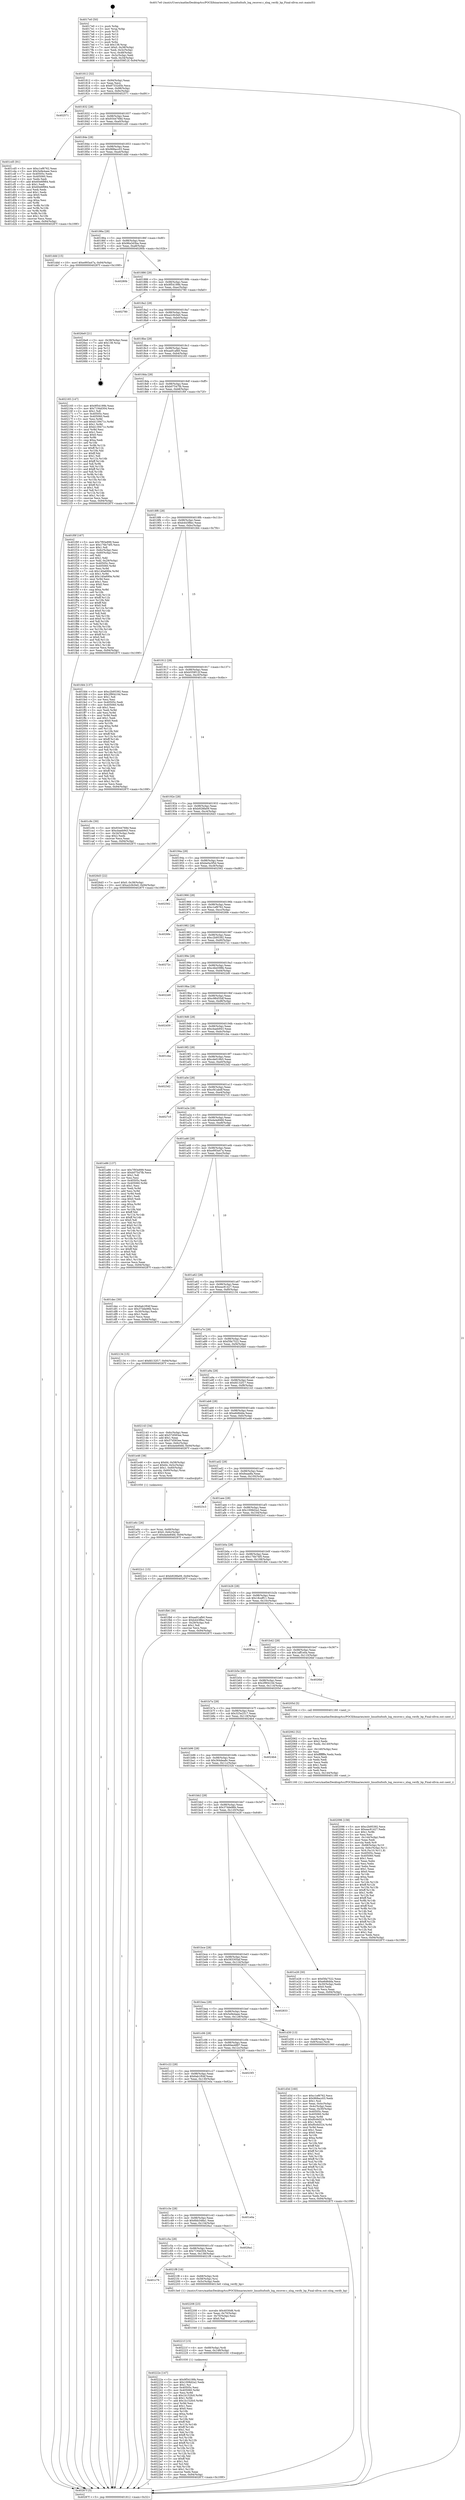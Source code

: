 digraph "0x4017e0" {
  label = "0x4017e0 (/mnt/c/Users/mathe/Desktop/tcc/POCII/binaries/extr_linuxfsxfsxfs_log_recover.c_xlog_verify_bp_Final-ollvm.out::main(0))"
  labelloc = "t"
  node[shape=record]

  Entry [label="",width=0.3,height=0.3,shape=circle,fillcolor=black,style=filled]
  "0x401812" [label="{
     0x401812 [32]\l
     | [instrs]\l
     &nbsp;&nbsp;0x401812 \<+6\>: mov -0x94(%rbp),%eax\l
     &nbsp;&nbsp;0x401818 \<+2\>: mov %eax,%ecx\l
     &nbsp;&nbsp;0x40181a \<+6\>: sub $0x87332d5b,%ecx\l
     &nbsp;&nbsp;0x401820 \<+6\>: mov %eax,-0x98(%rbp)\l
     &nbsp;&nbsp;0x401826 \<+6\>: mov %ecx,-0x9c(%rbp)\l
     &nbsp;&nbsp;0x40182c \<+6\>: je 0000000000402571 \<main+0xd91\>\l
  }"]
  "0x402571" [label="{
     0x402571\l
  }", style=dashed]
  "0x401832" [label="{
     0x401832 [28]\l
     | [instrs]\l
     &nbsp;&nbsp;0x401832 \<+5\>: jmp 0000000000401837 \<main+0x57\>\l
     &nbsp;&nbsp;0x401837 \<+6\>: mov -0x98(%rbp),%eax\l
     &nbsp;&nbsp;0x40183d \<+5\>: sub $0x9344768d,%eax\l
     &nbsp;&nbsp;0x401842 \<+6\>: mov %eax,-0xa0(%rbp)\l
     &nbsp;&nbsp;0x401848 \<+6\>: je 0000000000401cd5 \<main+0x4f5\>\l
  }"]
  Exit [label="",width=0.3,height=0.3,shape=circle,fillcolor=black,style=filled,peripheries=2]
  "0x401cd5" [label="{
     0x401cd5 [91]\l
     | [instrs]\l
     &nbsp;&nbsp;0x401cd5 \<+5\>: mov $0xc1ef6762,%eax\l
     &nbsp;&nbsp;0x401cda \<+5\>: mov $0x5e9e4aee,%ecx\l
     &nbsp;&nbsp;0x401cdf \<+7\>: mov 0x40505c,%edx\l
     &nbsp;&nbsp;0x401ce6 \<+7\>: mov 0x405060,%esi\l
     &nbsp;&nbsp;0x401ced \<+2\>: mov %edx,%edi\l
     &nbsp;&nbsp;0x401cef \<+6\>: add $0x60e6f984,%edi\l
     &nbsp;&nbsp;0x401cf5 \<+3\>: sub $0x1,%edi\l
     &nbsp;&nbsp;0x401cf8 \<+6\>: sub $0x60e6f984,%edi\l
     &nbsp;&nbsp;0x401cfe \<+3\>: imul %edi,%edx\l
     &nbsp;&nbsp;0x401d01 \<+3\>: and $0x1,%edx\l
     &nbsp;&nbsp;0x401d04 \<+3\>: cmp $0x0,%edx\l
     &nbsp;&nbsp;0x401d07 \<+4\>: sete %r8b\l
     &nbsp;&nbsp;0x401d0b \<+3\>: cmp $0xa,%esi\l
     &nbsp;&nbsp;0x401d0e \<+4\>: setl %r9b\l
     &nbsp;&nbsp;0x401d12 \<+3\>: mov %r8b,%r10b\l
     &nbsp;&nbsp;0x401d15 \<+3\>: and %r9b,%r10b\l
     &nbsp;&nbsp;0x401d18 \<+3\>: xor %r9b,%r8b\l
     &nbsp;&nbsp;0x401d1b \<+3\>: or %r8b,%r10b\l
     &nbsp;&nbsp;0x401d1e \<+4\>: test $0x1,%r10b\l
     &nbsp;&nbsp;0x401d22 \<+3\>: cmovne %ecx,%eax\l
     &nbsp;&nbsp;0x401d25 \<+6\>: mov %eax,-0x94(%rbp)\l
     &nbsp;&nbsp;0x401d2b \<+5\>: jmp 000000000040287f \<main+0x109f\>\l
  }"]
  "0x40184e" [label="{
     0x40184e [28]\l
     | [instrs]\l
     &nbsp;&nbsp;0x40184e \<+5\>: jmp 0000000000401853 \<main+0x73\>\l
     &nbsp;&nbsp;0x401853 \<+6\>: mov -0x98(%rbp),%eax\l
     &nbsp;&nbsp;0x401859 \<+5\>: sub $0x968acc03,%eax\l
     &nbsp;&nbsp;0x40185e \<+6\>: mov %eax,-0xa4(%rbp)\l
     &nbsp;&nbsp;0x401864 \<+6\>: je 0000000000401ddd \<main+0x5fd\>\l
  }"]
  "0x40222e" [label="{
     0x40222e [147]\l
     | [instrs]\l
     &nbsp;&nbsp;0x40222e \<+5\>: mov $0x9f54199b,%eax\l
     &nbsp;&nbsp;0x402233 \<+5\>: mov $0x1008d2a2,%edx\l
     &nbsp;&nbsp;0x402238 \<+2\>: mov $0x1,%cl\l
     &nbsp;&nbsp;0x40223a \<+7\>: mov 0x40505c,%esi\l
     &nbsp;&nbsp;0x402241 \<+8\>: mov 0x405060,%r8d\l
     &nbsp;&nbsp;0x402249 \<+3\>: mov %esi,%r9d\l
     &nbsp;&nbsp;0x40224c \<+7\>: sub $0x1b152fc0,%r9d\l
     &nbsp;&nbsp;0x402253 \<+4\>: sub $0x1,%r9d\l
     &nbsp;&nbsp;0x402257 \<+7\>: add $0x1b152fc0,%r9d\l
     &nbsp;&nbsp;0x40225e \<+4\>: imul %r9d,%esi\l
     &nbsp;&nbsp;0x402262 \<+3\>: and $0x1,%esi\l
     &nbsp;&nbsp;0x402265 \<+3\>: cmp $0x0,%esi\l
     &nbsp;&nbsp;0x402268 \<+4\>: sete %r10b\l
     &nbsp;&nbsp;0x40226c \<+4\>: cmp $0xa,%r8d\l
     &nbsp;&nbsp;0x402270 \<+4\>: setl %r11b\l
     &nbsp;&nbsp;0x402274 \<+3\>: mov %r10b,%bl\l
     &nbsp;&nbsp;0x402277 \<+3\>: xor $0xff,%bl\l
     &nbsp;&nbsp;0x40227a \<+3\>: mov %r11b,%r14b\l
     &nbsp;&nbsp;0x40227d \<+4\>: xor $0xff,%r14b\l
     &nbsp;&nbsp;0x402281 \<+3\>: xor $0x1,%cl\l
     &nbsp;&nbsp;0x402284 \<+3\>: mov %bl,%r15b\l
     &nbsp;&nbsp;0x402287 \<+4\>: and $0xff,%r15b\l
     &nbsp;&nbsp;0x40228b \<+3\>: and %cl,%r10b\l
     &nbsp;&nbsp;0x40228e \<+3\>: mov %r14b,%r12b\l
     &nbsp;&nbsp;0x402291 \<+4\>: and $0xff,%r12b\l
     &nbsp;&nbsp;0x402295 \<+3\>: and %cl,%r11b\l
     &nbsp;&nbsp;0x402298 \<+3\>: or %r10b,%r15b\l
     &nbsp;&nbsp;0x40229b \<+3\>: or %r11b,%r12b\l
     &nbsp;&nbsp;0x40229e \<+3\>: xor %r12b,%r15b\l
     &nbsp;&nbsp;0x4022a1 \<+3\>: or %r14b,%bl\l
     &nbsp;&nbsp;0x4022a4 \<+3\>: xor $0xff,%bl\l
     &nbsp;&nbsp;0x4022a7 \<+3\>: or $0x1,%cl\l
     &nbsp;&nbsp;0x4022aa \<+2\>: and %cl,%bl\l
     &nbsp;&nbsp;0x4022ac \<+3\>: or %bl,%r15b\l
     &nbsp;&nbsp;0x4022af \<+4\>: test $0x1,%r15b\l
     &nbsp;&nbsp;0x4022b3 \<+3\>: cmovne %edx,%eax\l
     &nbsp;&nbsp;0x4022b6 \<+6\>: mov %eax,-0x94(%rbp)\l
     &nbsp;&nbsp;0x4022bc \<+5\>: jmp 000000000040287f \<main+0x109f\>\l
  }"]
  "0x401ddd" [label="{
     0x401ddd [15]\l
     | [instrs]\l
     &nbsp;&nbsp;0x401ddd \<+10\>: movl $0xe993a47a,-0x94(%rbp)\l
     &nbsp;&nbsp;0x401de7 \<+5\>: jmp 000000000040287f \<main+0x109f\>\l
  }"]
  "0x40186a" [label="{
     0x40186a [28]\l
     | [instrs]\l
     &nbsp;&nbsp;0x40186a \<+5\>: jmp 000000000040186f \<main+0x8f\>\l
     &nbsp;&nbsp;0x40186f \<+6\>: mov -0x98(%rbp),%eax\l
     &nbsp;&nbsp;0x401875 \<+5\>: sub $0x96a3d3ba,%eax\l
     &nbsp;&nbsp;0x40187a \<+6\>: mov %eax,-0xa8(%rbp)\l
     &nbsp;&nbsp;0x401880 \<+6\>: je 000000000040280b \<main+0x102b\>\l
  }"]
  "0x40221f" [label="{
     0x40221f [15]\l
     | [instrs]\l
     &nbsp;&nbsp;0x40221f \<+4\>: mov -0x68(%rbp),%rdi\l
     &nbsp;&nbsp;0x402223 \<+6\>: mov %eax,-0x148(%rbp)\l
     &nbsp;&nbsp;0x402229 \<+5\>: call 0000000000401030 \<free@plt\>\l
     | [calls]\l
     &nbsp;&nbsp;0x401030 \{1\} (unknown)\l
  }"]
  "0x40280b" [label="{
     0x40280b\l
  }", style=dashed]
  "0x401886" [label="{
     0x401886 [28]\l
     | [instrs]\l
     &nbsp;&nbsp;0x401886 \<+5\>: jmp 000000000040188b \<main+0xab\>\l
     &nbsp;&nbsp;0x40188b \<+6\>: mov -0x98(%rbp),%eax\l
     &nbsp;&nbsp;0x401891 \<+5\>: sub $0x9f54199b,%eax\l
     &nbsp;&nbsp;0x401896 \<+6\>: mov %eax,-0xac(%rbp)\l
     &nbsp;&nbsp;0x40189c \<+6\>: je 0000000000402780 \<main+0xfa0\>\l
  }"]
  "0x402208" [label="{
     0x402208 [23]\l
     | [instrs]\l
     &nbsp;&nbsp;0x402208 \<+10\>: movabs $0x4030d6,%rdi\l
     &nbsp;&nbsp;0x402212 \<+3\>: mov %eax,-0x70(%rbp)\l
     &nbsp;&nbsp;0x402215 \<+3\>: mov -0x70(%rbp),%esi\l
     &nbsp;&nbsp;0x402218 \<+2\>: mov $0x0,%al\l
     &nbsp;&nbsp;0x40221a \<+5\>: call 0000000000401040 \<printf@plt\>\l
     | [calls]\l
     &nbsp;&nbsp;0x401040 \{1\} (unknown)\l
  }"]
  "0x402780" [label="{
     0x402780\l
  }", style=dashed]
  "0x4018a2" [label="{
     0x4018a2 [28]\l
     | [instrs]\l
     &nbsp;&nbsp;0x4018a2 \<+5\>: jmp 00000000004018a7 \<main+0xc7\>\l
     &nbsp;&nbsp;0x4018a7 \<+6\>: mov -0x98(%rbp),%eax\l
     &nbsp;&nbsp;0x4018ad \<+5\>: sub $0xa2c9c0e0,%eax\l
     &nbsp;&nbsp;0x4018b2 \<+6\>: mov %eax,-0xb0(%rbp)\l
     &nbsp;&nbsp;0x4018b8 \<+6\>: je 00000000004026e9 \<main+0xf09\>\l
  }"]
  "0x401c76" [label="{
     0x401c76\l
  }", style=dashed]
  "0x4026e9" [label="{
     0x4026e9 [21]\l
     | [instrs]\l
     &nbsp;&nbsp;0x4026e9 \<+3\>: mov -0x38(%rbp),%eax\l
     &nbsp;&nbsp;0x4026ec \<+7\>: add $0x138,%rsp\l
     &nbsp;&nbsp;0x4026f3 \<+1\>: pop %rbx\l
     &nbsp;&nbsp;0x4026f4 \<+2\>: pop %r12\l
     &nbsp;&nbsp;0x4026f6 \<+2\>: pop %r13\l
     &nbsp;&nbsp;0x4026f8 \<+2\>: pop %r14\l
     &nbsp;&nbsp;0x4026fa \<+2\>: pop %r15\l
     &nbsp;&nbsp;0x4026fc \<+1\>: pop %rbp\l
     &nbsp;&nbsp;0x4026fd \<+1\>: ret\l
  }"]
  "0x4018be" [label="{
     0x4018be [28]\l
     | [instrs]\l
     &nbsp;&nbsp;0x4018be \<+5\>: jmp 00000000004018c3 \<main+0xe3\>\l
     &nbsp;&nbsp;0x4018c3 \<+6\>: mov -0x98(%rbp),%eax\l
     &nbsp;&nbsp;0x4018c9 \<+5\>: sub $0xaa91afb0,%eax\l
     &nbsp;&nbsp;0x4018ce \<+6\>: mov %eax,-0xb4(%rbp)\l
     &nbsp;&nbsp;0x4018d4 \<+6\>: je 0000000000402165 \<main+0x985\>\l
  }"]
  "0x4021f8" [label="{
     0x4021f8 [16]\l
     | [instrs]\l
     &nbsp;&nbsp;0x4021f8 \<+4\>: mov -0x68(%rbp),%rdi\l
     &nbsp;&nbsp;0x4021fc \<+4\>: mov -0x58(%rbp),%rsi\l
     &nbsp;&nbsp;0x402200 \<+3\>: mov -0x5c(%rbp),%edx\l
     &nbsp;&nbsp;0x402203 \<+5\>: call 00000000004013e0 \<xlog_verify_bp\>\l
     | [calls]\l
     &nbsp;&nbsp;0x4013e0 \{1\} (/mnt/c/Users/mathe/Desktop/tcc/POCII/binaries/extr_linuxfsxfsxfs_log_recover.c_xlog_verify_bp_Final-ollvm.out::xlog_verify_bp)\l
  }"]
  "0x402165" [label="{
     0x402165 [147]\l
     | [instrs]\l
     &nbsp;&nbsp;0x402165 \<+5\>: mov $0x9f54199b,%eax\l
     &nbsp;&nbsp;0x40216a \<+5\>: mov $0x7194d304,%ecx\l
     &nbsp;&nbsp;0x40216f \<+2\>: mov $0x1,%dl\l
     &nbsp;&nbsp;0x402171 \<+7\>: mov 0x40505c,%esi\l
     &nbsp;&nbsp;0x402178 \<+7\>: mov 0x405060,%edi\l
     &nbsp;&nbsp;0x40217f \<+3\>: mov %esi,%r8d\l
     &nbsp;&nbsp;0x402182 \<+7\>: add $0xb139471c,%r8d\l
     &nbsp;&nbsp;0x402189 \<+4\>: sub $0x1,%r8d\l
     &nbsp;&nbsp;0x40218d \<+7\>: sub $0xb139471c,%r8d\l
     &nbsp;&nbsp;0x402194 \<+4\>: imul %r8d,%esi\l
     &nbsp;&nbsp;0x402198 \<+3\>: and $0x1,%esi\l
     &nbsp;&nbsp;0x40219b \<+3\>: cmp $0x0,%esi\l
     &nbsp;&nbsp;0x40219e \<+4\>: sete %r9b\l
     &nbsp;&nbsp;0x4021a2 \<+3\>: cmp $0xa,%edi\l
     &nbsp;&nbsp;0x4021a5 \<+4\>: setl %r10b\l
     &nbsp;&nbsp;0x4021a9 \<+3\>: mov %r9b,%r11b\l
     &nbsp;&nbsp;0x4021ac \<+4\>: xor $0xff,%r11b\l
     &nbsp;&nbsp;0x4021b0 \<+3\>: mov %r10b,%bl\l
     &nbsp;&nbsp;0x4021b3 \<+3\>: xor $0xff,%bl\l
     &nbsp;&nbsp;0x4021b6 \<+3\>: xor $0x1,%dl\l
     &nbsp;&nbsp;0x4021b9 \<+3\>: mov %r11b,%r14b\l
     &nbsp;&nbsp;0x4021bc \<+4\>: and $0xff,%r14b\l
     &nbsp;&nbsp;0x4021c0 \<+3\>: and %dl,%r9b\l
     &nbsp;&nbsp;0x4021c3 \<+3\>: mov %bl,%r15b\l
     &nbsp;&nbsp;0x4021c6 \<+4\>: and $0xff,%r15b\l
     &nbsp;&nbsp;0x4021ca \<+3\>: and %dl,%r10b\l
     &nbsp;&nbsp;0x4021cd \<+3\>: or %r9b,%r14b\l
     &nbsp;&nbsp;0x4021d0 \<+3\>: or %r10b,%r15b\l
     &nbsp;&nbsp;0x4021d3 \<+3\>: xor %r15b,%r14b\l
     &nbsp;&nbsp;0x4021d6 \<+3\>: or %bl,%r11b\l
     &nbsp;&nbsp;0x4021d9 \<+4\>: xor $0xff,%r11b\l
     &nbsp;&nbsp;0x4021dd \<+3\>: or $0x1,%dl\l
     &nbsp;&nbsp;0x4021e0 \<+3\>: and %dl,%r11b\l
     &nbsp;&nbsp;0x4021e3 \<+3\>: or %r11b,%r14b\l
     &nbsp;&nbsp;0x4021e6 \<+4\>: test $0x1,%r14b\l
     &nbsp;&nbsp;0x4021ea \<+3\>: cmovne %ecx,%eax\l
     &nbsp;&nbsp;0x4021ed \<+6\>: mov %eax,-0x94(%rbp)\l
     &nbsp;&nbsp;0x4021f3 \<+5\>: jmp 000000000040287f \<main+0x109f\>\l
  }"]
  "0x4018da" [label="{
     0x4018da [28]\l
     | [instrs]\l
     &nbsp;&nbsp;0x4018da \<+5\>: jmp 00000000004018df \<main+0xff\>\l
     &nbsp;&nbsp;0x4018df \<+6\>: mov -0x98(%rbp),%eax\l
     &nbsp;&nbsp;0x4018e5 \<+5\>: sub $0xb07547fb,%eax\l
     &nbsp;&nbsp;0x4018ea \<+6\>: mov %eax,-0xb8(%rbp)\l
     &nbsp;&nbsp;0x4018f0 \<+6\>: je 0000000000401f0f \<main+0x72f\>\l
  }"]
  "0x401c5a" [label="{
     0x401c5a [28]\l
     | [instrs]\l
     &nbsp;&nbsp;0x401c5a \<+5\>: jmp 0000000000401c5f \<main+0x47f\>\l
     &nbsp;&nbsp;0x401c5f \<+6\>: mov -0x98(%rbp),%eax\l
     &nbsp;&nbsp;0x401c65 \<+5\>: sub $0x7194d304,%eax\l
     &nbsp;&nbsp;0x401c6a \<+6\>: mov %eax,-0x138(%rbp)\l
     &nbsp;&nbsp;0x401c70 \<+6\>: je 00000000004021f8 \<main+0xa18\>\l
  }"]
  "0x401f0f" [label="{
     0x401f0f [167]\l
     | [instrs]\l
     &nbsp;&nbsp;0x401f0f \<+5\>: mov $0x7f93e899,%eax\l
     &nbsp;&nbsp;0x401f14 \<+5\>: mov $0x176b74f5,%ecx\l
     &nbsp;&nbsp;0x401f19 \<+2\>: mov $0x1,%dl\l
     &nbsp;&nbsp;0x401f1b \<+3\>: mov -0x6c(%rbp),%esi\l
     &nbsp;&nbsp;0x401f1e \<+3\>: cmp -0x60(%rbp),%esi\l
     &nbsp;&nbsp;0x401f21 \<+4\>: setl %dil\l
     &nbsp;&nbsp;0x401f25 \<+4\>: and $0x1,%dil\l
     &nbsp;&nbsp;0x401f29 \<+4\>: mov %dil,-0x29(%rbp)\l
     &nbsp;&nbsp;0x401f2d \<+7\>: mov 0x40505c,%esi\l
     &nbsp;&nbsp;0x401f34 \<+8\>: mov 0x405060,%r8d\l
     &nbsp;&nbsp;0x401f3c \<+3\>: mov %esi,%r9d\l
     &nbsp;&nbsp;0x401f3f \<+7\>: sub $0x140a690e,%r9d\l
     &nbsp;&nbsp;0x401f46 \<+4\>: sub $0x1,%r9d\l
     &nbsp;&nbsp;0x401f4a \<+7\>: add $0x140a690e,%r9d\l
     &nbsp;&nbsp;0x401f51 \<+4\>: imul %r9d,%esi\l
     &nbsp;&nbsp;0x401f55 \<+3\>: and $0x1,%esi\l
     &nbsp;&nbsp;0x401f58 \<+3\>: cmp $0x0,%esi\l
     &nbsp;&nbsp;0x401f5b \<+4\>: sete %dil\l
     &nbsp;&nbsp;0x401f5f \<+4\>: cmp $0xa,%r8d\l
     &nbsp;&nbsp;0x401f63 \<+4\>: setl %r10b\l
     &nbsp;&nbsp;0x401f67 \<+3\>: mov %dil,%r11b\l
     &nbsp;&nbsp;0x401f6a \<+4\>: xor $0xff,%r11b\l
     &nbsp;&nbsp;0x401f6e \<+3\>: mov %r10b,%bl\l
     &nbsp;&nbsp;0x401f71 \<+3\>: xor $0xff,%bl\l
     &nbsp;&nbsp;0x401f74 \<+3\>: xor $0x0,%dl\l
     &nbsp;&nbsp;0x401f77 \<+3\>: mov %r11b,%r14b\l
     &nbsp;&nbsp;0x401f7a \<+4\>: and $0x0,%r14b\l
     &nbsp;&nbsp;0x401f7e \<+3\>: and %dl,%dil\l
     &nbsp;&nbsp;0x401f81 \<+3\>: mov %bl,%r15b\l
     &nbsp;&nbsp;0x401f84 \<+4\>: and $0x0,%r15b\l
     &nbsp;&nbsp;0x401f88 \<+3\>: and %dl,%r10b\l
     &nbsp;&nbsp;0x401f8b \<+3\>: or %dil,%r14b\l
     &nbsp;&nbsp;0x401f8e \<+3\>: or %r10b,%r15b\l
     &nbsp;&nbsp;0x401f91 \<+3\>: xor %r15b,%r14b\l
     &nbsp;&nbsp;0x401f94 \<+3\>: or %bl,%r11b\l
     &nbsp;&nbsp;0x401f97 \<+4\>: xor $0xff,%r11b\l
     &nbsp;&nbsp;0x401f9b \<+3\>: or $0x0,%dl\l
     &nbsp;&nbsp;0x401f9e \<+3\>: and %dl,%r11b\l
     &nbsp;&nbsp;0x401fa1 \<+3\>: or %r11b,%r14b\l
     &nbsp;&nbsp;0x401fa4 \<+4\>: test $0x1,%r14b\l
     &nbsp;&nbsp;0x401fa8 \<+3\>: cmovne %ecx,%eax\l
     &nbsp;&nbsp;0x401fab \<+6\>: mov %eax,-0x94(%rbp)\l
     &nbsp;&nbsp;0x401fb1 \<+5\>: jmp 000000000040287f \<main+0x109f\>\l
  }"]
  "0x4018f6" [label="{
     0x4018f6 [28]\l
     | [instrs]\l
     &nbsp;&nbsp;0x4018f6 \<+5\>: jmp 00000000004018fb \<main+0x11b\>\l
     &nbsp;&nbsp;0x4018fb \<+6\>: mov -0x98(%rbp),%eax\l
     &nbsp;&nbsp;0x401901 \<+5\>: sub $0xb443f8ec,%eax\l
     &nbsp;&nbsp;0x401906 \<+6\>: mov %eax,-0xbc(%rbp)\l
     &nbsp;&nbsp;0x40190c \<+6\>: je 0000000000401fd4 \<main+0x7f4\>\l
  }"]
  "0x4026a1" [label="{
     0x4026a1\l
  }", style=dashed]
  "0x401fd4" [label="{
     0x401fd4 [137]\l
     | [instrs]\l
     &nbsp;&nbsp;0x401fd4 \<+5\>: mov $0xc2b95392,%eax\l
     &nbsp;&nbsp;0x401fd9 \<+5\>: mov $0x2f90410d,%ecx\l
     &nbsp;&nbsp;0x401fde \<+2\>: mov $0x1,%dl\l
     &nbsp;&nbsp;0x401fe0 \<+2\>: xor %esi,%esi\l
     &nbsp;&nbsp;0x401fe2 \<+7\>: mov 0x40505c,%edi\l
     &nbsp;&nbsp;0x401fe9 \<+8\>: mov 0x405060,%r8d\l
     &nbsp;&nbsp;0x401ff1 \<+3\>: sub $0x1,%esi\l
     &nbsp;&nbsp;0x401ff4 \<+3\>: mov %edi,%r9d\l
     &nbsp;&nbsp;0x401ff7 \<+3\>: add %esi,%r9d\l
     &nbsp;&nbsp;0x401ffa \<+4\>: imul %r9d,%edi\l
     &nbsp;&nbsp;0x401ffe \<+3\>: and $0x1,%edi\l
     &nbsp;&nbsp;0x402001 \<+3\>: cmp $0x0,%edi\l
     &nbsp;&nbsp;0x402004 \<+4\>: sete %r10b\l
     &nbsp;&nbsp;0x402008 \<+4\>: cmp $0xa,%r8d\l
     &nbsp;&nbsp;0x40200c \<+4\>: setl %r11b\l
     &nbsp;&nbsp;0x402010 \<+3\>: mov %r10b,%bl\l
     &nbsp;&nbsp;0x402013 \<+3\>: xor $0xff,%bl\l
     &nbsp;&nbsp;0x402016 \<+3\>: mov %r11b,%r14b\l
     &nbsp;&nbsp;0x402019 \<+4\>: xor $0xff,%r14b\l
     &nbsp;&nbsp;0x40201d \<+3\>: xor $0x0,%dl\l
     &nbsp;&nbsp;0x402020 \<+3\>: mov %bl,%r15b\l
     &nbsp;&nbsp;0x402023 \<+4\>: and $0x0,%r15b\l
     &nbsp;&nbsp;0x402027 \<+3\>: and %dl,%r10b\l
     &nbsp;&nbsp;0x40202a \<+3\>: mov %r14b,%r12b\l
     &nbsp;&nbsp;0x40202d \<+4\>: and $0x0,%r12b\l
     &nbsp;&nbsp;0x402031 \<+3\>: and %dl,%r11b\l
     &nbsp;&nbsp;0x402034 \<+3\>: or %r10b,%r15b\l
     &nbsp;&nbsp;0x402037 \<+3\>: or %r11b,%r12b\l
     &nbsp;&nbsp;0x40203a \<+3\>: xor %r12b,%r15b\l
     &nbsp;&nbsp;0x40203d \<+3\>: or %r14b,%bl\l
     &nbsp;&nbsp;0x402040 \<+3\>: xor $0xff,%bl\l
     &nbsp;&nbsp;0x402043 \<+3\>: or $0x0,%dl\l
     &nbsp;&nbsp;0x402046 \<+2\>: and %dl,%bl\l
     &nbsp;&nbsp;0x402048 \<+3\>: or %bl,%r15b\l
     &nbsp;&nbsp;0x40204b \<+4\>: test $0x1,%r15b\l
     &nbsp;&nbsp;0x40204f \<+3\>: cmovne %ecx,%eax\l
     &nbsp;&nbsp;0x402052 \<+6\>: mov %eax,-0x94(%rbp)\l
     &nbsp;&nbsp;0x402058 \<+5\>: jmp 000000000040287f \<main+0x109f\>\l
  }"]
  "0x401912" [label="{
     0x401912 [28]\l
     | [instrs]\l
     &nbsp;&nbsp;0x401912 \<+5\>: jmp 0000000000401917 \<main+0x137\>\l
     &nbsp;&nbsp;0x401917 \<+6\>: mov -0x98(%rbp),%eax\l
     &nbsp;&nbsp;0x40191d \<+5\>: sub $0xb559f12f,%eax\l
     &nbsp;&nbsp;0x401922 \<+6\>: mov %eax,-0xc0(%rbp)\l
     &nbsp;&nbsp;0x401928 \<+6\>: je 0000000000401c9c \<main+0x4bc\>\l
  }"]
  "0x401c3e" [label="{
     0x401c3e [28]\l
     | [instrs]\l
     &nbsp;&nbsp;0x401c3e \<+5\>: jmp 0000000000401c43 \<main+0x463\>\l
     &nbsp;&nbsp;0x401c43 \<+6\>: mov -0x98(%rbp),%eax\l
     &nbsp;&nbsp;0x401c49 \<+5\>: sub $0x6bb348a1,%eax\l
     &nbsp;&nbsp;0x401c4e \<+6\>: mov %eax,-0x134(%rbp)\l
     &nbsp;&nbsp;0x401c54 \<+6\>: je 00000000004026a1 \<main+0xec1\>\l
  }"]
  "0x401c9c" [label="{
     0x401c9c [30]\l
     | [instrs]\l
     &nbsp;&nbsp;0x401c9c \<+5\>: mov $0x9344768d,%eax\l
     &nbsp;&nbsp;0x401ca1 \<+5\>: mov $0xcbaeb943,%ecx\l
     &nbsp;&nbsp;0x401ca6 \<+3\>: mov -0x34(%rbp),%edx\l
     &nbsp;&nbsp;0x401ca9 \<+3\>: cmp $0x2,%edx\l
     &nbsp;&nbsp;0x401cac \<+3\>: cmovne %ecx,%eax\l
     &nbsp;&nbsp;0x401caf \<+6\>: mov %eax,-0x94(%rbp)\l
     &nbsp;&nbsp;0x401cb5 \<+5\>: jmp 000000000040287f \<main+0x109f\>\l
  }"]
  "0x40192e" [label="{
     0x40192e [28]\l
     | [instrs]\l
     &nbsp;&nbsp;0x40192e \<+5\>: jmp 0000000000401933 \<main+0x153\>\l
     &nbsp;&nbsp;0x401933 \<+6\>: mov -0x98(%rbp),%eax\l
     &nbsp;&nbsp;0x401939 \<+5\>: sub $0xb928fa09,%eax\l
     &nbsp;&nbsp;0x40193e \<+6\>: mov %eax,-0xc4(%rbp)\l
     &nbsp;&nbsp;0x401944 \<+6\>: je 00000000004026d3 \<main+0xef3\>\l
  }"]
  "0x40287f" [label="{
     0x40287f [5]\l
     | [instrs]\l
     &nbsp;&nbsp;0x40287f \<+5\>: jmp 0000000000401812 \<main+0x32\>\l
  }"]
  "0x4017e0" [label="{
     0x4017e0 [50]\l
     | [instrs]\l
     &nbsp;&nbsp;0x4017e0 \<+1\>: push %rbp\l
     &nbsp;&nbsp;0x4017e1 \<+3\>: mov %rsp,%rbp\l
     &nbsp;&nbsp;0x4017e4 \<+2\>: push %r15\l
     &nbsp;&nbsp;0x4017e6 \<+2\>: push %r14\l
     &nbsp;&nbsp;0x4017e8 \<+2\>: push %r13\l
     &nbsp;&nbsp;0x4017ea \<+2\>: push %r12\l
     &nbsp;&nbsp;0x4017ec \<+1\>: push %rbx\l
     &nbsp;&nbsp;0x4017ed \<+7\>: sub $0x138,%rsp\l
     &nbsp;&nbsp;0x4017f4 \<+7\>: movl $0x0,-0x38(%rbp)\l
     &nbsp;&nbsp;0x4017fb \<+3\>: mov %edi,-0x3c(%rbp)\l
     &nbsp;&nbsp;0x4017fe \<+4\>: mov %rsi,-0x48(%rbp)\l
     &nbsp;&nbsp;0x401802 \<+3\>: mov -0x3c(%rbp),%edi\l
     &nbsp;&nbsp;0x401805 \<+3\>: mov %edi,-0x34(%rbp)\l
     &nbsp;&nbsp;0x401808 \<+10\>: movl $0xb559f12f,-0x94(%rbp)\l
  }"]
  "0x401e0a" [label="{
     0x401e0a\l
  }", style=dashed]
  "0x4026d3" [label="{
     0x4026d3 [22]\l
     | [instrs]\l
     &nbsp;&nbsp;0x4026d3 \<+7\>: movl $0x0,-0x38(%rbp)\l
     &nbsp;&nbsp;0x4026da \<+10\>: movl $0xa2c9c0e0,-0x94(%rbp)\l
     &nbsp;&nbsp;0x4026e4 \<+5\>: jmp 000000000040287f \<main+0x109f\>\l
  }"]
  "0x40194a" [label="{
     0x40194a [28]\l
     | [instrs]\l
     &nbsp;&nbsp;0x40194a \<+5\>: jmp 000000000040194f \<main+0x16f\>\l
     &nbsp;&nbsp;0x40194f \<+6\>: mov -0x98(%rbp),%eax\l
     &nbsp;&nbsp;0x401955 \<+5\>: sub $0xbe0a3f5d,%eax\l
     &nbsp;&nbsp;0x40195a \<+6\>: mov %eax,-0xc8(%rbp)\l
     &nbsp;&nbsp;0x401960 \<+6\>: je 0000000000402562 \<main+0xd82\>\l
  }"]
  "0x401c22" [label="{
     0x401c22 [28]\l
     | [instrs]\l
     &nbsp;&nbsp;0x401c22 \<+5\>: jmp 0000000000401c27 \<main+0x447\>\l
     &nbsp;&nbsp;0x401c27 \<+6\>: mov -0x98(%rbp),%eax\l
     &nbsp;&nbsp;0x401c2d \<+5\>: sub $0x6ab1f04f,%eax\l
     &nbsp;&nbsp;0x401c32 \<+6\>: mov %eax,-0x130(%rbp)\l
     &nbsp;&nbsp;0x401c38 \<+6\>: je 0000000000401e0a \<main+0x62a\>\l
  }"]
  "0x402562" [label="{
     0x402562\l
  }", style=dashed]
  "0x401966" [label="{
     0x401966 [28]\l
     | [instrs]\l
     &nbsp;&nbsp;0x401966 \<+5\>: jmp 000000000040196b \<main+0x18b\>\l
     &nbsp;&nbsp;0x40196b \<+6\>: mov -0x98(%rbp),%eax\l
     &nbsp;&nbsp;0x401971 \<+5\>: sub $0xc1ef6762,%eax\l
     &nbsp;&nbsp;0x401976 \<+6\>: mov %eax,-0xcc(%rbp)\l
     &nbsp;&nbsp;0x40197c \<+6\>: je 00000000004026fe \<main+0xf1e\>\l
  }"]
  "0x4023f3" [label="{
     0x4023f3\l
  }", style=dashed]
  "0x4026fe" [label="{
     0x4026fe\l
  }", style=dashed]
  "0x401982" [label="{
     0x401982 [28]\l
     | [instrs]\l
     &nbsp;&nbsp;0x401982 \<+5\>: jmp 0000000000401987 \<main+0x1a7\>\l
     &nbsp;&nbsp;0x401987 \<+6\>: mov -0x98(%rbp),%eax\l
     &nbsp;&nbsp;0x40198d \<+5\>: sub $0xc2b95392,%eax\l
     &nbsp;&nbsp;0x401992 \<+6\>: mov %eax,-0xd0(%rbp)\l
     &nbsp;&nbsp;0x401998 \<+6\>: je 000000000040272c \<main+0xf4c\>\l
  }"]
  "0x402096" [label="{
     0x402096 [158]\l
     | [instrs]\l
     &nbsp;&nbsp;0x402096 \<+5\>: mov $0xc2b95392,%ecx\l
     &nbsp;&nbsp;0x40209b \<+5\>: mov $0xeac81427,%edx\l
     &nbsp;&nbsp;0x4020a0 \<+3\>: mov $0x1,%r8b\l
     &nbsp;&nbsp;0x4020a3 \<+2\>: xor %esi,%esi\l
     &nbsp;&nbsp;0x4020a5 \<+6\>: mov -0x144(%rbp),%edi\l
     &nbsp;&nbsp;0x4020ab \<+3\>: imul %eax,%edi\l
     &nbsp;&nbsp;0x4020ae \<+3\>: movslq %edi,%r9\l
     &nbsp;&nbsp;0x4020b1 \<+4\>: mov -0x68(%rbp),%r10\l
     &nbsp;&nbsp;0x4020b5 \<+4\>: movslq -0x6c(%rbp),%r11\l
     &nbsp;&nbsp;0x4020b9 \<+4\>: mov %r9,(%r10,%r11,8)\l
     &nbsp;&nbsp;0x4020bd \<+7\>: mov 0x40505c,%eax\l
     &nbsp;&nbsp;0x4020c4 \<+7\>: mov 0x405060,%edi\l
     &nbsp;&nbsp;0x4020cb \<+3\>: sub $0x1,%esi\l
     &nbsp;&nbsp;0x4020ce \<+2\>: mov %eax,%ebx\l
     &nbsp;&nbsp;0x4020d0 \<+2\>: add %esi,%ebx\l
     &nbsp;&nbsp;0x4020d2 \<+3\>: imul %ebx,%eax\l
     &nbsp;&nbsp;0x4020d5 \<+3\>: and $0x1,%eax\l
     &nbsp;&nbsp;0x4020d8 \<+3\>: cmp $0x0,%eax\l
     &nbsp;&nbsp;0x4020db \<+4\>: sete %r14b\l
     &nbsp;&nbsp;0x4020df \<+3\>: cmp $0xa,%edi\l
     &nbsp;&nbsp;0x4020e2 \<+4\>: setl %r15b\l
     &nbsp;&nbsp;0x4020e6 \<+3\>: mov %r14b,%r12b\l
     &nbsp;&nbsp;0x4020e9 \<+4\>: xor $0xff,%r12b\l
     &nbsp;&nbsp;0x4020ed \<+3\>: mov %r15b,%r13b\l
     &nbsp;&nbsp;0x4020f0 \<+4\>: xor $0xff,%r13b\l
     &nbsp;&nbsp;0x4020f4 \<+4\>: xor $0x1,%r8b\l
     &nbsp;&nbsp;0x4020f8 \<+3\>: mov %r12b,%al\l
     &nbsp;&nbsp;0x4020fb \<+2\>: and $0xff,%al\l
     &nbsp;&nbsp;0x4020fd \<+3\>: and %r8b,%r14b\l
     &nbsp;&nbsp;0x402100 \<+3\>: mov %r13b,%sil\l
     &nbsp;&nbsp;0x402103 \<+4\>: and $0xff,%sil\l
     &nbsp;&nbsp;0x402107 \<+3\>: and %r8b,%r15b\l
     &nbsp;&nbsp;0x40210a \<+3\>: or %r14b,%al\l
     &nbsp;&nbsp;0x40210d \<+3\>: or %r15b,%sil\l
     &nbsp;&nbsp;0x402110 \<+3\>: xor %sil,%al\l
     &nbsp;&nbsp;0x402113 \<+3\>: or %r13b,%r12b\l
     &nbsp;&nbsp;0x402116 \<+4\>: xor $0xff,%r12b\l
     &nbsp;&nbsp;0x40211a \<+4\>: or $0x1,%r8b\l
     &nbsp;&nbsp;0x40211e \<+3\>: and %r8b,%r12b\l
     &nbsp;&nbsp;0x402121 \<+3\>: or %r12b,%al\l
     &nbsp;&nbsp;0x402124 \<+2\>: test $0x1,%al\l
     &nbsp;&nbsp;0x402126 \<+3\>: cmovne %edx,%ecx\l
     &nbsp;&nbsp;0x402129 \<+6\>: mov %ecx,-0x94(%rbp)\l
     &nbsp;&nbsp;0x40212f \<+5\>: jmp 000000000040287f \<main+0x109f\>\l
  }"]
  "0x40272c" [label="{
     0x40272c\l
  }", style=dashed]
  "0x40199e" [label="{
     0x40199e [28]\l
     | [instrs]\l
     &nbsp;&nbsp;0x40199e \<+5\>: jmp 00000000004019a3 \<main+0x1c3\>\l
     &nbsp;&nbsp;0x4019a3 \<+6\>: mov -0x98(%rbp),%eax\l
     &nbsp;&nbsp;0x4019a9 \<+5\>: sub $0xc4bd398b,%eax\l
     &nbsp;&nbsp;0x4019ae \<+6\>: mov %eax,-0xd4(%rbp)\l
     &nbsp;&nbsp;0x4019b4 \<+6\>: je 00000000004022d0 \<main+0xaf0\>\l
  }"]
  "0x402062" [label="{
     0x402062 [52]\l
     | [instrs]\l
     &nbsp;&nbsp;0x402062 \<+2\>: xor %ecx,%ecx\l
     &nbsp;&nbsp;0x402064 \<+5\>: mov $0x2,%edx\l
     &nbsp;&nbsp;0x402069 \<+6\>: mov %edx,-0x140(%rbp)\l
     &nbsp;&nbsp;0x40206f \<+1\>: cltd\l
     &nbsp;&nbsp;0x402070 \<+6\>: mov -0x140(%rbp),%esi\l
     &nbsp;&nbsp;0x402076 \<+2\>: idiv %esi\l
     &nbsp;&nbsp;0x402078 \<+6\>: imul $0xfffffffe,%edx,%edx\l
     &nbsp;&nbsp;0x40207e \<+2\>: mov %ecx,%edi\l
     &nbsp;&nbsp;0x402080 \<+2\>: sub %edx,%edi\l
     &nbsp;&nbsp;0x402082 \<+2\>: mov %ecx,%edx\l
     &nbsp;&nbsp;0x402084 \<+3\>: sub $0x1,%edx\l
     &nbsp;&nbsp;0x402087 \<+2\>: add %edx,%edi\l
     &nbsp;&nbsp;0x402089 \<+2\>: sub %edi,%ecx\l
     &nbsp;&nbsp;0x40208b \<+6\>: mov %ecx,-0x144(%rbp)\l
     &nbsp;&nbsp;0x402091 \<+5\>: call 0000000000401160 \<next_i\>\l
     | [calls]\l
     &nbsp;&nbsp;0x401160 \{1\} (/mnt/c/Users/mathe/Desktop/tcc/POCII/binaries/extr_linuxfsxfsxfs_log_recover.c_xlog_verify_bp_Final-ollvm.out::next_i)\l
  }"]
  "0x4022d0" [label="{
     0x4022d0\l
  }", style=dashed]
  "0x4019ba" [label="{
     0x4019ba [28]\l
     | [instrs]\l
     &nbsp;&nbsp;0x4019ba \<+5\>: jmp 00000000004019bf \<main+0x1df\>\l
     &nbsp;&nbsp;0x4019bf \<+6\>: mov -0x98(%rbp),%eax\l
     &nbsp;&nbsp;0x4019c5 \<+5\>: sub $0xc98455df,%eax\l
     &nbsp;&nbsp;0x4019ca \<+6\>: mov %eax,-0xd8(%rbp)\l
     &nbsp;&nbsp;0x4019d0 \<+6\>: je 0000000000402459 \<main+0xc79\>\l
  }"]
  "0x401e6c" [label="{
     0x401e6c [26]\l
     | [instrs]\l
     &nbsp;&nbsp;0x401e6c \<+4\>: mov %rax,-0x68(%rbp)\l
     &nbsp;&nbsp;0x401e70 \<+7\>: movl $0x0,-0x6c(%rbp)\l
     &nbsp;&nbsp;0x401e77 \<+10\>: movl $0xda4e84fd,-0x94(%rbp)\l
     &nbsp;&nbsp;0x401e81 \<+5\>: jmp 000000000040287f \<main+0x109f\>\l
  }"]
  "0x402459" [label="{
     0x402459\l
  }", style=dashed]
  "0x4019d6" [label="{
     0x4019d6 [28]\l
     | [instrs]\l
     &nbsp;&nbsp;0x4019d6 \<+5\>: jmp 00000000004019db \<main+0x1fb\>\l
     &nbsp;&nbsp;0x4019db \<+6\>: mov -0x98(%rbp),%eax\l
     &nbsp;&nbsp;0x4019e1 \<+5\>: sub $0xcbaeb943,%eax\l
     &nbsp;&nbsp;0x4019e6 \<+6\>: mov %eax,-0xdc(%rbp)\l
     &nbsp;&nbsp;0x4019ec \<+6\>: je 0000000000401cba \<main+0x4da\>\l
  }"]
  "0x401d3d" [label="{
     0x401d3d [160]\l
     | [instrs]\l
     &nbsp;&nbsp;0x401d3d \<+5\>: mov $0xc1ef6762,%ecx\l
     &nbsp;&nbsp;0x401d42 \<+5\>: mov $0x968acc03,%edx\l
     &nbsp;&nbsp;0x401d47 \<+3\>: mov $0x1,%sil\l
     &nbsp;&nbsp;0x401d4a \<+3\>: mov %eax,-0x4c(%rbp)\l
     &nbsp;&nbsp;0x401d4d \<+3\>: mov -0x4c(%rbp),%eax\l
     &nbsp;&nbsp;0x401d50 \<+3\>: mov %eax,-0x30(%rbp)\l
     &nbsp;&nbsp;0x401d53 \<+7\>: mov 0x40505c,%eax\l
     &nbsp;&nbsp;0x401d5a \<+8\>: mov 0x405060,%r8d\l
     &nbsp;&nbsp;0x401d62 \<+3\>: mov %eax,%r9d\l
     &nbsp;&nbsp;0x401d65 \<+7\>: sub $0xf0c6d324,%r9d\l
     &nbsp;&nbsp;0x401d6c \<+4\>: sub $0x1,%r9d\l
     &nbsp;&nbsp;0x401d70 \<+7\>: add $0xf0c6d324,%r9d\l
     &nbsp;&nbsp;0x401d77 \<+4\>: imul %r9d,%eax\l
     &nbsp;&nbsp;0x401d7b \<+3\>: and $0x1,%eax\l
     &nbsp;&nbsp;0x401d7e \<+3\>: cmp $0x0,%eax\l
     &nbsp;&nbsp;0x401d81 \<+4\>: sete %r10b\l
     &nbsp;&nbsp;0x401d85 \<+4\>: cmp $0xa,%r8d\l
     &nbsp;&nbsp;0x401d89 \<+4\>: setl %r11b\l
     &nbsp;&nbsp;0x401d8d \<+3\>: mov %r10b,%bl\l
     &nbsp;&nbsp;0x401d90 \<+3\>: xor $0xff,%bl\l
     &nbsp;&nbsp;0x401d93 \<+3\>: mov %r11b,%r14b\l
     &nbsp;&nbsp;0x401d96 \<+4\>: xor $0xff,%r14b\l
     &nbsp;&nbsp;0x401d9a \<+4\>: xor $0x1,%sil\l
     &nbsp;&nbsp;0x401d9e \<+3\>: mov %bl,%r15b\l
     &nbsp;&nbsp;0x401da1 \<+4\>: and $0xff,%r15b\l
     &nbsp;&nbsp;0x401da5 \<+3\>: and %sil,%r10b\l
     &nbsp;&nbsp;0x401da8 \<+3\>: mov %r14b,%r12b\l
     &nbsp;&nbsp;0x401dab \<+4\>: and $0xff,%r12b\l
     &nbsp;&nbsp;0x401daf \<+3\>: and %sil,%r11b\l
     &nbsp;&nbsp;0x401db2 \<+3\>: or %r10b,%r15b\l
     &nbsp;&nbsp;0x401db5 \<+3\>: or %r11b,%r12b\l
     &nbsp;&nbsp;0x401db8 \<+3\>: xor %r12b,%r15b\l
     &nbsp;&nbsp;0x401dbb \<+3\>: or %r14b,%bl\l
     &nbsp;&nbsp;0x401dbe \<+3\>: xor $0xff,%bl\l
     &nbsp;&nbsp;0x401dc1 \<+4\>: or $0x1,%sil\l
     &nbsp;&nbsp;0x401dc5 \<+3\>: and %sil,%bl\l
     &nbsp;&nbsp;0x401dc8 \<+3\>: or %bl,%r15b\l
     &nbsp;&nbsp;0x401dcb \<+4\>: test $0x1,%r15b\l
     &nbsp;&nbsp;0x401dcf \<+3\>: cmovne %edx,%ecx\l
     &nbsp;&nbsp;0x401dd2 \<+6\>: mov %ecx,-0x94(%rbp)\l
     &nbsp;&nbsp;0x401dd8 \<+5\>: jmp 000000000040287f \<main+0x109f\>\l
  }"]
  "0x401cba" [label="{
     0x401cba\l
  }", style=dashed]
  "0x4019f2" [label="{
     0x4019f2 [28]\l
     | [instrs]\l
     &nbsp;&nbsp;0x4019f2 \<+5\>: jmp 00000000004019f7 \<main+0x217\>\l
     &nbsp;&nbsp;0x4019f7 \<+6\>: mov -0x98(%rbp),%eax\l
     &nbsp;&nbsp;0x4019fd \<+5\>: sub $0xcde018b5,%eax\l
     &nbsp;&nbsp;0x401a02 \<+6\>: mov %eax,-0xe0(%rbp)\l
     &nbsp;&nbsp;0x401a08 \<+6\>: je 00000000004023d2 \<main+0xbf2\>\l
  }"]
  "0x401c06" [label="{
     0x401c06 [28]\l
     | [instrs]\l
     &nbsp;&nbsp;0x401c06 \<+5\>: jmp 0000000000401c0b \<main+0x42b\>\l
     &nbsp;&nbsp;0x401c0b \<+6\>: mov -0x98(%rbp),%eax\l
     &nbsp;&nbsp;0x401c11 \<+5\>: sub $0x60ee4897,%eax\l
     &nbsp;&nbsp;0x401c16 \<+6\>: mov %eax,-0x12c(%rbp)\l
     &nbsp;&nbsp;0x401c1c \<+6\>: je 00000000004023f3 \<main+0xc13\>\l
  }"]
  "0x4023d2" [label="{
     0x4023d2\l
  }", style=dashed]
  "0x401a0e" [label="{
     0x401a0e [28]\l
     | [instrs]\l
     &nbsp;&nbsp;0x401a0e \<+5\>: jmp 0000000000401a13 \<main+0x233\>\l
     &nbsp;&nbsp;0x401a13 \<+6\>: mov -0x98(%rbp),%eax\l
     &nbsp;&nbsp;0x401a19 \<+5\>: sub $0xcf41abdf,%eax\l
     &nbsp;&nbsp;0x401a1e \<+6\>: mov %eax,-0xe4(%rbp)\l
     &nbsp;&nbsp;0x401a24 \<+6\>: je 00000000004027c5 \<main+0xfe5\>\l
  }"]
  "0x401d30" [label="{
     0x401d30 [13]\l
     | [instrs]\l
     &nbsp;&nbsp;0x401d30 \<+4\>: mov -0x48(%rbp),%rax\l
     &nbsp;&nbsp;0x401d34 \<+4\>: mov 0x8(%rax),%rdi\l
     &nbsp;&nbsp;0x401d38 \<+5\>: call 0000000000401060 \<atoi@plt\>\l
     | [calls]\l
     &nbsp;&nbsp;0x401060 \{1\} (unknown)\l
  }"]
  "0x4027c5" [label="{
     0x4027c5\l
  }", style=dashed]
  "0x401a2a" [label="{
     0x401a2a [28]\l
     | [instrs]\l
     &nbsp;&nbsp;0x401a2a \<+5\>: jmp 0000000000401a2f \<main+0x24f\>\l
     &nbsp;&nbsp;0x401a2f \<+6\>: mov -0x98(%rbp),%eax\l
     &nbsp;&nbsp;0x401a35 \<+5\>: sub $0xda4e84fd,%eax\l
     &nbsp;&nbsp;0x401a3a \<+6\>: mov %eax,-0xe8(%rbp)\l
     &nbsp;&nbsp;0x401a40 \<+6\>: je 0000000000401e86 \<main+0x6a6\>\l
  }"]
  "0x401bea" [label="{
     0x401bea [28]\l
     | [instrs]\l
     &nbsp;&nbsp;0x401bea \<+5\>: jmp 0000000000401bef \<main+0x40f\>\l
     &nbsp;&nbsp;0x401bef \<+6\>: mov -0x98(%rbp),%eax\l
     &nbsp;&nbsp;0x401bf5 \<+5\>: sub $0x5e9e4aee,%eax\l
     &nbsp;&nbsp;0x401bfa \<+6\>: mov %eax,-0x128(%rbp)\l
     &nbsp;&nbsp;0x401c00 \<+6\>: je 0000000000401d30 \<main+0x550\>\l
  }"]
  "0x401e86" [label="{
     0x401e86 [137]\l
     | [instrs]\l
     &nbsp;&nbsp;0x401e86 \<+5\>: mov $0x7f93e899,%eax\l
     &nbsp;&nbsp;0x401e8b \<+5\>: mov $0xb07547fb,%ecx\l
     &nbsp;&nbsp;0x401e90 \<+2\>: mov $0x1,%dl\l
     &nbsp;&nbsp;0x401e92 \<+2\>: xor %esi,%esi\l
     &nbsp;&nbsp;0x401e94 \<+7\>: mov 0x40505c,%edi\l
     &nbsp;&nbsp;0x401e9b \<+8\>: mov 0x405060,%r8d\l
     &nbsp;&nbsp;0x401ea3 \<+3\>: sub $0x1,%esi\l
     &nbsp;&nbsp;0x401ea6 \<+3\>: mov %edi,%r9d\l
     &nbsp;&nbsp;0x401ea9 \<+3\>: add %esi,%r9d\l
     &nbsp;&nbsp;0x401eac \<+4\>: imul %r9d,%edi\l
     &nbsp;&nbsp;0x401eb0 \<+3\>: and $0x1,%edi\l
     &nbsp;&nbsp;0x401eb3 \<+3\>: cmp $0x0,%edi\l
     &nbsp;&nbsp;0x401eb6 \<+4\>: sete %r10b\l
     &nbsp;&nbsp;0x401eba \<+4\>: cmp $0xa,%r8d\l
     &nbsp;&nbsp;0x401ebe \<+4\>: setl %r11b\l
     &nbsp;&nbsp;0x401ec2 \<+3\>: mov %r10b,%bl\l
     &nbsp;&nbsp;0x401ec5 \<+3\>: xor $0xff,%bl\l
     &nbsp;&nbsp;0x401ec8 \<+3\>: mov %r11b,%r14b\l
     &nbsp;&nbsp;0x401ecb \<+4\>: xor $0xff,%r14b\l
     &nbsp;&nbsp;0x401ecf \<+3\>: xor $0x0,%dl\l
     &nbsp;&nbsp;0x401ed2 \<+3\>: mov %bl,%r15b\l
     &nbsp;&nbsp;0x401ed5 \<+4\>: and $0x0,%r15b\l
     &nbsp;&nbsp;0x401ed9 \<+3\>: and %dl,%r10b\l
     &nbsp;&nbsp;0x401edc \<+3\>: mov %r14b,%r12b\l
     &nbsp;&nbsp;0x401edf \<+4\>: and $0x0,%r12b\l
     &nbsp;&nbsp;0x401ee3 \<+3\>: and %dl,%r11b\l
     &nbsp;&nbsp;0x401ee6 \<+3\>: or %r10b,%r15b\l
     &nbsp;&nbsp;0x401ee9 \<+3\>: or %r11b,%r12b\l
     &nbsp;&nbsp;0x401eec \<+3\>: xor %r12b,%r15b\l
     &nbsp;&nbsp;0x401eef \<+3\>: or %r14b,%bl\l
     &nbsp;&nbsp;0x401ef2 \<+3\>: xor $0xff,%bl\l
     &nbsp;&nbsp;0x401ef5 \<+3\>: or $0x0,%dl\l
     &nbsp;&nbsp;0x401ef8 \<+2\>: and %dl,%bl\l
     &nbsp;&nbsp;0x401efa \<+3\>: or %bl,%r15b\l
     &nbsp;&nbsp;0x401efd \<+4\>: test $0x1,%r15b\l
     &nbsp;&nbsp;0x401f01 \<+3\>: cmovne %ecx,%eax\l
     &nbsp;&nbsp;0x401f04 \<+6\>: mov %eax,-0x94(%rbp)\l
     &nbsp;&nbsp;0x401f0a \<+5\>: jmp 000000000040287f \<main+0x109f\>\l
  }"]
  "0x401a46" [label="{
     0x401a46 [28]\l
     | [instrs]\l
     &nbsp;&nbsp;0x401a46 \<+5\>: jmp 0000000000401a4b \<main+0x26b\>\l
     &nbsp;&nbsp;0x401a4b \<+6\>: mov -0x98(%rbp),%eax\l
     &nbsp;&nbsp;0x401a51 \<+5\>: sub $0xe993a47a,%eax\l
     &nbsp;&nbsp;0x401a56 \<+6\>: mov %eax,-0xec(%rbp)\l
     &nbsp;&nbsp;0x401a5c \<+6\>: je 0000000000401dec \<main+0x60c\>\l
  }"]
  "0x402833" [label="{
     0x402833\l
  }", style=dashed]
  "0x401dec" [label="{
     0x401dec [30]\l
     | [instrs]\l
     &nbsp;&nbsp;0x401dec \<+5\>: mov $0x6ab1f04f,%eax\l
     &nbsp;&nbsp;0x401df1 \<+5\>: mov $0x37dde96b,%ecx\l
     &nbsp;&nbsp;0x401df6 \<+3\>: mov -0x30(%rbp),%edx\l
     &nbsp;&nbsp;0x401df9 \<+3\>: cmp $0x1,%edx\l
     &nbsp;&nbsp;0x401dfc \<+3\>: cmovl %ecx,%eax\l
     &nbsp;&nbsp;0x401dff \<+6\>: mov %eax,-0x94(%rbp)\l
     &nbsp;&nbsp;0x401e05 \<+5\>: jmp 000000000040287f \<main+0x109f\>\l
  }"]
  "0x401a62" [label="{
     0x401a62 [28]\l
     | [instrs]\l
     &nbsp;&nbsp;0x401a62 \<+5\>: jmp 0000000000401a67 \<main+0x287\>\l
     &nbsp;&nbsp;0x401a67 \<+6\>: mov -0x98(%rbp),%eax\l
     &nbsp;&nbsp;0x401a6d \<+5\>: sub $0xeac81427,%eax\l
     &nbsp;&nbsp;0x401a72 \<+6\>: mov %eax,-0xf0(%rbp)\l
     &nbsp;&nbsp;0x401a78 \<+6\>: je 0000000000402134 \<main+0x954\>\l
  }"]
  "0x401bce" [label="{
     0x401bce [28]\l
     | [instrs]\l
     &nbsp;&nbsp;0x401bce \<+5\>: jmp 0000000000401bd3 \<main+0x3f3\>\l
     &nbsp;&nbsp;0x401bd3 \<+6\>: mov -0x98(%rbp),%eax\l
     &nbsp;&nbsp;0x401bd9 \<+5\>: sub $0x583305af,%eax\l
     &nbsp;&nbsp;0x401bde \<+6\>: mov %eax,-0x124(%rbp)\l
     &nbsp;&nbsp;0x401be4 \<+6\>: je 0000000000402833 \<main+0x1053\>\l
  }"]
  "0x402134" [label="{
     0x402134 [15]\l
     | [instrs]\l
     &nbsp;&nbsp;0x402134 \<+10\>: movl $0xfd132f17,-0x94(%rbp)\l
     &nbsp;&nbsp;0x40213e \<+5\>: jmp 000000000040287f \<main+0x109f\>\l
  }"]
  "0x401a7e" [label="{
     0x401a7e [28]\l
     | [instrs]\l
     &nbsp;&nbsp;0x401a7e \<+5\>: jmp 0000000000401a83 \<main+0x2a3\>\l
     &nbsp;&nbsp;0x401a83 \<+6\>: mov -0x98(%rbp),%eax\l
     &nbsp;&nbsp;0x401a89 \<+5\>: sub $0xf3fa7522,%eax\l
     &nbsp;&nbsp;0x401a8e \<+6\>: mov %eax,-0xf4(%rbp)\l
     &nbsp;&nbsp;0x401a94 \<+6\>: je 00000000004026b0 \<main+0xed0\>\l
  }"]
  "0x401e28" [label="{
     0x401e28 [30]\l
     | [instrs]\l
     &nbsp;&nbsp;0x401e28 \<+5\>: mov $0xf3fa7522,%eax\l
     &nbsp;&nbsp;0x401e2d \<+5\>: mov $0xe6d6dda,%ecx\l
     &nbsp;&nbsp;0x401e32 \<+3\>: mov -0x30(%rbp),%edx\l
     &nbsp;&nbsp;0x401e35 \<+3\>: cmp $0x0,%edx\l
     &nbsp;&nbsp;0x401e38 \<+3\>: cmove %ecx,%eax\l
     &nbsp;&nbsp;0x401e3b \<+6\>: mov %eax,-0x94(%rbp)\l
     &nbsp;&nbsp;0x401e41 \<+5\>: jmp 000000000040287f \<main+0x109f\>\l
  }"]
  "0x4026b0" [label="{
     0x4026b0\l
  }", style=dashed]
  "0x401a9a" [label="{
     0x401a9a [28]\l
     | [instrs]\l
     &nbsp;&nbsp;0x401a9a \<+5\>: jmp 0000000000401a9f \<main+0x2bf\>\l
     &nbsp;&nbsp;0x401a9f \<+6\>: mov -0x98(%rbp),%eax\l
     &nbsp;&nbsp;0x401aa5 \<+5\>: sub $0xfd132f17,%eax\l
     &nbsp;&nbsp;0x401aaa \<+6\>: mov %eax,-0xf8(%rbp)\l
     &nbsp;&nbsp;0x401ab0 \<+6\>: je 0000000000402143 \<main+0x963\>\l
  }"]
  "0x401bb2" [label="{
     0x401bb2 [28]\l
     | [instrs]\l
     &nbsp;&nbsp;0x401bb2 \<+5\>: jmp 0000000000401bb7 \<main+0x3d7\>\l
     &nbsp;&nbsp;0x401bb7 \<+6\>: mov -0x98(%rbp),%eax\l
     &nbsp;&nbsp;0x401bbd \<+5\>: sub $0x37dde96b,%eax\l
     &nbsp;&nbsp;0x401bc2 \<+6\>: mov %eax,-0x120(%rbp)\l
     &nbsp;&nbsp;0x401bc8 \<+6\>: je 0000000000401e28 \<main+0x648\>\l
  }"]
  "0x402143" [label="{
     0x402143 [34]\l
     | [instrs]\l
     &nbsp;&nbsp;0x402143 \<+3\>: mov -0x6c(%rbp),%eax\l
     &nbsp;&nbsp;0x402146 \<+5\>: add $0x57d583ee,%eax\l
     &nbsp;&nbsp;0x40214b \<+3\>: add $0x1,%eax\l
     &nbsp;&nbsp;0x40214e \<+5\>: sub $0x57d583ee,%eax\l
     &nbsp;&nbsp;0x402153 \<+3\>: mov %eax,-0x6c(%rbp)\l
     &nbsp;&nbsp;0x402156 \<+10\>: movl $0xda4e84fd,-0x94(%rbp)\l
     &nbsp;&nbsp;0x402160 \<+5\>: jmp 000000000040287f \<main+0x109f\>\l
  }"]
  "0x401ab6" [label="{
     0x401ab6 [28]\l
     | [instrs]\l
     &nbsp;&nbsp;0x401ab6 \<+5\>: jmp 0000000000401abb \<main+0x2db\>\l
     &nbsp;&nbsp;0x401abb \<+6\>: mov -0x98(%rbp),%eax\l
     &nbsp;&nbsp;0x401ac1 \<+5\>: sub $0xe6d6dda,%eax\l
     &nbsp;&nbsp;0x401ac6 \<+6\>: mov %eax,-0xfc(%rbp)\l
     &nbsp;&nbsp;0x401acc \<+6\>: je 0000000000401e46 \<main+0x666\>\l
  }"]
  "0x40232b" [label="{
     0x40232b\l
  }", style=dashed]
  "0x401e46" [label="{
     0x401e46 [38]\l
     | [instrs]\l
     &nbsp;&nbsp;0x401e46 \<+8\>: movq $0x64,-0x58(%rbp)\l
     &nbsp;&nbsp;0x401e4e \<+7\>: movl $0x64,-0x5c(%rbp)\l
     &nbsp;&nbsp;0x401e55 \<+7\>: movl $0x1,-0x60(%rbp)\l
     &nbsp;&nbsp;0x401e5c \<+4\>: movslq -0x60(%rbp),%rax\l
     &nbsp;&nbsp;0x401e60 \<+4\>: shl $0x3,%rax\l
     &nbsp;&nbsp;0x401e64 \<+3\>: mov %rax,%rdi\l
     &nbsp;&nbsp;0x401e67 \<+5\>: call 0000000000401050 \<malloc@plt\>\l
     | [calls]\l
     &nbsp;&nbsp;0x401050 \{1\} (unknown)\l
  }"]
  "0x401ad2" [label="{
     0x401ad2 [28]\l
     | [instrs]\l
     &nbsp;&nbsp;0x401ad2 \<+5\>: jmp 0000000000401ad7 \<main+0x2f7\>\l
     &nbsp;&nbsp;0x401ad7 \<+6\>: mov -0x98(%rbp),%eax\l
     &nbsp;&nbsp;0x401add \<+5\>: sub $0xfeaadfa,%eax\l
     &nbsp;&nbsp;0x401ae2 \<+6\>: mov %eax,-0x100(%rbp)\l
     &nbsp;&nbsp;0x401ae8 \<+6\>: je 00000000004023c3 \<main+0xbe3\>\l
  }"]
  "0x401b96" [label="{
     0x401b96 [28]\l
     | [instrs]\l
     &nbsp;&nbsp;0x401b96 \<+5\>: jmp 0000000000401b9b \<main+0x3bb\>\l
     &nbsp;&nbsp;0x401b9b \<+6\>: mov -0x98(%rbp),%eax\l
     &nbsp;&nbsp;0x401ba1 \<+5\>: sub $0x364dea8c,%eax\l
     &nbsp;&nbsp;0x401ba6 \<+6\>: mov %eax,-0x11c(%rbp)\l
     &nbsp;&nbsp;0x401bac \<+6\>: je 000000000040232b \<main+0xb4b\>\l
  }"]
  "0x4023c3" [label="{
     0x4023c3\l
  }", style=dashed]
  "0x401aee" [label="{
     0x401aee [28]\l
     | [instrs]\l
     &nbsp;&nbsp;0x401aee \<+5\>: jmp 0000000000401af3 \<main+0x313\>\l
     &nbsp;&nbsp;0x401af3 \<+6\>: mov -0x98(%rbp),%eax\l
     &nbsp;&nbsp;0x401af9 \<+5\>: sub $0x1008d2a2,%eax\l
     &nbsp;&nbsp;0x401afe \<+6\>: mov %eax,-0x104(%rbp)\l
     &nbsp;&nbsp;0x401b04 \<+6\>: je 00000000004022c1 \<main+0xae1\>\l
  }"]
  "0x4024b4" [label="{
     0x4024b4\l
  }", style=dashed]
  "0x4022c1" [label="{
     0x4022c1 [15]\l
     | [instrs]\l
     &nbsp;&nbsp;0x4022c1 \<+10\>: movl $0xb928fa09,-0x94(%rbp)\l
     &nbsp;&nbsp;0x4022cb \<+5\>: jmp 000000000040287f \<main+0x109f\>\l
  }"]
  "0x401b0a" [label="{
     0x401b0a [28]\l
     | [instrs]\l
     &nbsp;&nbsp;0x401b0a \<+5\>: jmp 0000000000401b0f \<main+0x32f\>\l
     &nbsp;&nbsp;0x401b0f \<+6\>: mov -0x98(%rbp),%eax\l
     &nbsp;&nbsp;0x401b15 \<+5\>: sub $0x176b74f5,%eax\l
     &nbsp;&nbsp;0x401b1a \<+6\>: mov %eax,-0x108(%rbp)\l
     &nbsp;&nbsp;0x401b20 \<+6\>: je 0000000000401fb6 \<main+0x7d6\>\l
  }"]
  "0x401b7a" [label="{
     0x401b7a [28]\l
     | [instrs]\l
     &nbsp;&nbsp;0x401b7a \<+5\>: jmp 0000000000401b7f \<main+0x39f\>\l
     &nbsp;&nbsp;0x401b7f \<+6\>: mov -0x98(%rbp),%eax\l
     &nbsp;&nbsp;0x401b85 \<+5\>: sub $0x325e2517,%eax\l
     &nbsp;&nbsp;0x401b8a \<+6\>: mov %eax,-0x118(%rbp)\l
     &nbsp;&nbsp;0x401b90 \<+6\>: je 00000000004024b4 \<main+0xcd4\>\l
  }"]
  "0x401fb6" [label="{
     0x401fb6 [30]\l
     | [instrs]\l
     &nbsp;&nbsp;0x401fb6 \<+5\>: mov $0xaa91afb0,%eax\l
     &nbsp;&nbsp;0x401fbb \<+5\>: mov $0xb443f8ec,%ecx\l
     &nbsp;&nbsp;0x401fc0 \<+3\>: mov -0x29(%rbp),%dl\l
     &nbsp;&nbsp;0x401fc3 \<+3\>: test $0x1,%dl\l
     &nbsp;&nbsp;0x401fc6 \<+3\>: cmovne %ecx,%eax\l
     &nbsp;&nbsp;0x401fc9 \<+6\>: mov %eax,-0x94(%rbp)\l
     &nbsp;&nbsp;0x401fcf \<+5\>: jmp 000000000040287f \<main+0x109f\>\l
  }"]
  "0x401b26" [label="{
     0x401b26 [28]\l
     | [instrs]\l
     &nbsp;&nbsp;0x401b26 \<+5\>: jmp 0000000000401b2b \<main+0x34b\>\l
     &nbsp;&nbsp;0x401b2b \<+6\>: mov -0x98(%rbp),%eax\l
     &nbsp;&nbsp;0x401b31 \<+5\>: sub $0x18ceff11,%eax\l
     &nbsp;&nbsp;0x401b36 \<+6\>: mov %eax,-0x10c(%rbp)\l
     &nbsp;&nbsp;0x401b3c \<+6\>: je 00000000004025cc \<main+0xdec\>\l
  }"]
  "0x40205d" [label="{
     0x40205d [5]\l
     | [instrs]\l
     &nbsp;&nbsp;0x40205d \<+5\>: call 0000000000401160 \<next_i\>\l
     | [calls]\l
     &nbsp;&nbsp;0x401160 \{1\} (/mnt/c/Users/mathe/Desktop/tcc/POCII/binaries/extr_linuxfsxfsxfs_log_recover.c_xlog_verify_bp_Final-ollvm.out::next_i)\l
  }"]
  "0x4025cc" [label="{
     0x4025cc\l
  }", style=dashed]
  "0x401b42" [label="{
     0x401b42 [28]\l
     | [instrs]\l
     &nbsp;&nbsp;0x401b42 \<+5\>: jmp 0000000000401b47 \<main+0x367\>\l
     &nbsp;&nbsp;0x401b47 \<+6\>: mov -0x98(%rbp),%eax\l
     &nbsp;&nbsp;0x401b4d \<+5\>: sub $0x1aff1e0a,%eax\l
     &nbsp;&nbsp;0x401b52 \<+6\>: mov %eax,-0x110(%rbp)\l
     &nbsp;&nbsp;0x401b58 \<+6\>: je 00000000004026bf \<main+0xedf\>\l
  }"]
  "0x401b5e" [label="{
     0x401b5e [28]\l
     | [instrs]\l
     &nbsp;&nbsp;0x401b5e \<+5\>: jmp 0000000000401b63 \<main+0x383\>\l
     &nbsp;&nbsp;0x401b63 \<+6\>: mov -0x98(%rbp),%eax\l
     &nbsp;&nbsp;0x401b69 \<+5\>: sub $0x2f90410d,%eax\l
     &nbsp;&nbsp;0x401b6e \<+6\>: mov %eax,-0x114(%rbp)\l
     &nbsp;&nbsp;0x401b74 \<+6\>: je 000000000040205d \<main+0x87d\>\l
  }"]
  "0x4026bf" [label="{
     0x4026bf\l
  }", style=dashed]
  Entry -> "0x4017e0" [label=" 1"]
  "0x401812" -> "0x402571" [label=" 0"]
  "0x401812" -> "0x401832" [label=" 22"]
  "0x4026e9" -> Exit [label=" 1"]
  "0x401832" -> "0x401cd5" [label=" 1"]
  "0x401832" -> "0x40184e" [label=" 21"]
  "0x4026d3" -> "0x40287f" [label=" 1"]
  "0x40184e" -> "0x401ddd" [label=" 1"]
  "0x40184e" -> "0x40186a" [label=" 20"]
  "0x4022c1" -> "0x40287f" [label=" 1"]
  "0x40186a" -> "0x40280b" [label=" 0"]
  "0x40186a" -> "0x401886" [label=" 20"]
  "0x40222e" -> "0x40287f" [label=" 1"]
  "0x401886" -> "0x402780" [label=" 0"]
  "0x401886" -> "0x4018a2" [label=" 20"]
  "0x40221f" -> "0x40222e" [label=" 1"]
  "0x4018a2" -> "0x4026e9" [label=" 1"]
  "0x4018a2" -> "0x4018be" [label=" 19"]
  "0x402208" -> "0x40221f" [label=" 1"]
  "0x4018be" -> "0x402165" [label=" 1"]
  "0x4018be" -> "0x4018da" [label=" 18"]
  "0x4021f8" -> "0x402208" [label=" 1"]
  "0x4018da" -> "0x401f0f" [label=" 2"]
  "0x4018da" -> "0x4018f6" [label=" 16"]
  "0x401c5a" -> "0x4021f8" [label=" 1"]
  "0x4018f6" -> "0x401fd4" [label=" 1"]
  "0x4018f6" -> "0x401912" [label=" 15"]
  "0x401c5a" -> "0x401c76" [label=" 0"]
  "0x401912" -> "0x401c9c" [label=" 1"]
  "0x401912" -> "0x40192e" [label=" 14"]
  "0x401c9c" -> "0x40287f" [label=" 1"]
  "0x4017e0" -> "0x401812" [label=" 1"]
  "0x40287f" -> "0x401812" [label=" 21"]
  "0x401cd5" -> "0x40287f" [label=" 1"]
  "0x401c3e" -> "0x4026a1" [label=" 0"]
  "0x40192e" -> "0x4026d3" [label=" 1"]
  "0x40192e" -> "0x40194a" [label=" 13"]
  "0x401c3e" -> "0x401c5a" [label=" 1"]
  "0x40194a" -> "0x402562" [label=" 0"]
  "0x40194a" -> "0x401966" [label=" 13"]
  "0x401c22" -> "0x401e0a" [label=" 0"]
  "0x401966" -> "0x4026fe" [label=" 0"]
  "0x401966" -> "0x401982" [label=" 13"]
  "0x401c22" -> "0x401c3e" [label=" 1"]
  "0x401982" -> "0x40272c" [label=" 0"]
  "0x401982" -> "0x40199e" [label=" 13"]
  "0x401c06" -> "0x4023f3" [label=" 0"]
  "0x40199e" -> "0x4022d0" [label=" 0"]
  "0x40199e" -> "0x4019ba" [label=" 13"]
  "0x401c06" -> "0x401c22" [label=" 1"]
  "0x4019ba" -> "0x402459" [label=" 0"]
  "0x4019ba" -> "0x4019d6" [label=" 13"]
  "0x402165" -> "0x40287f" [label=" 1"]
  "0x4019d6" -> "0x401cba" [label=" 0"]
  "0x4019d6" -> "0x4019f2" [label=" 13"]
  "0x402143" -> "0x40287f" [label=" 1"]
  "0x4019f2" -> "0x4023d2" [label=" 0"]
  "0x4019f2" -> "0x401a0e" [label=" 13"]
  "0x402134" -> "0x40287f" [label=" 1"]
  "0x401a0e" -> "0x4027c5" [label=" 0"]
  "0x401a0e" -> "0x401a2a" [label=" 13"]
  "0x402096" -> "0x40287f" [label=" 1"]
  "0x401a2a" -> "0x401e86" [label=" 2"]
  "0x401a2a" -> "0x401a46" [label=" 11"]
  "0x40205d" -> "0x402062" [label=" 1"]
  "0x401a46" -> "0x401dec" [label=" 1"]
  "0x401a46" -> "0x401a62" [label=" 10"]
  "0x401fd4" -> "0x40287f" [label=" 1"]
  "0x401a62" -> "0x402134" [label=" 1"]
  "0x401a62" -> "0x401a7e" [label=" 9"]
  "0x401f0f" -> "0x40287f" [label=" 2"]
  "0x401a7e" -> "0x4026b0" [label=" 0"]
  "0x401a7e" -> "0x401a9a" [label=" 9"]
  "0x401e86" -> "0x40287f" [label=" 2"]
  "0x401a9a" -> "0x402143" [label=" 1"]
  "0x401a9a" -> "0x401ab6" [label=" 8"]
  "0x401e46" -> "0x401e6c" [label=" 1"]
  "0x401ab6" -> "0x401e46" [label=" 1"]
  "0x401ab6" -> "0x401ad2" [label=" 7"]
  "0x401e28" -> "0x40287f" [label=" 1"]
  "0x401ad2" -> "0x4023c3" [label=" 0"]
  "0x401ad2" -> "0x401aee" [label=" 7"]
  "0x401ddd" -> "0x40287f" [label=" 1"]
  "0x401aee" -> "0x4022c1" [label=" 1"]
  "0x401aee" -> "0x401b0a" [label=" 6"]
  "0x401d3d" -> "0x40287f" [label=" 1"]
  "0x401b0a" -> "0x401fb6" [label=" 2"]
  "0x401b0a" -> "0x401b26" [label=" 4"]
  "0x401bea" -> "0x401c06" [label=" 1"]
  "0x401b26" -> "0x4025cc" [label=" 0"]
  "0x401b26" -> "0x401b42" [label=" 4"]
  "0x401bea" -> "0x401d30" [label=" 1"]
  "0x401b42" -> "0x4026bf" [label=" 0"]
  "0x401b42" -> "0x401b5e" [label=" 4"]
  "0x402062" -> "0x402096" [label=" 1"]
  "0x401b5e" -> "0x40205d" [label=" 1"]
  "0x401b5e" -> "0x401b7a" [label=" 3"]
  "0x401d30" -> "0x401d3d" [label=" 1"]
  "0x401b7a" -> "0x4024b4" [label=" 0"]
  "0x401b7a" -> "0x401b96" [label=" 3"]
  "0x401dec" -> "0x40287f" [label=" 1"]
  "0x401b96" -> "0x40232b" [label=" 0"]
  "0x401b96" -> "0x401bb2" [label=" 3"]
  "0x401e6c" -> "0x40287f" [label=" 1"]
  "0x401bb2" -> "0x401e28" [label=" 1"]
  "0x401bb2" -> "0x401bce" [label=" 2"]
  "0x401fb6" -> "0x40287f" [label=" 2"]
  "0x401bce" -> "0x402833" [label=" 0"]
  "0x401bce" -> "0x401bea" [label=" 2"]
}
